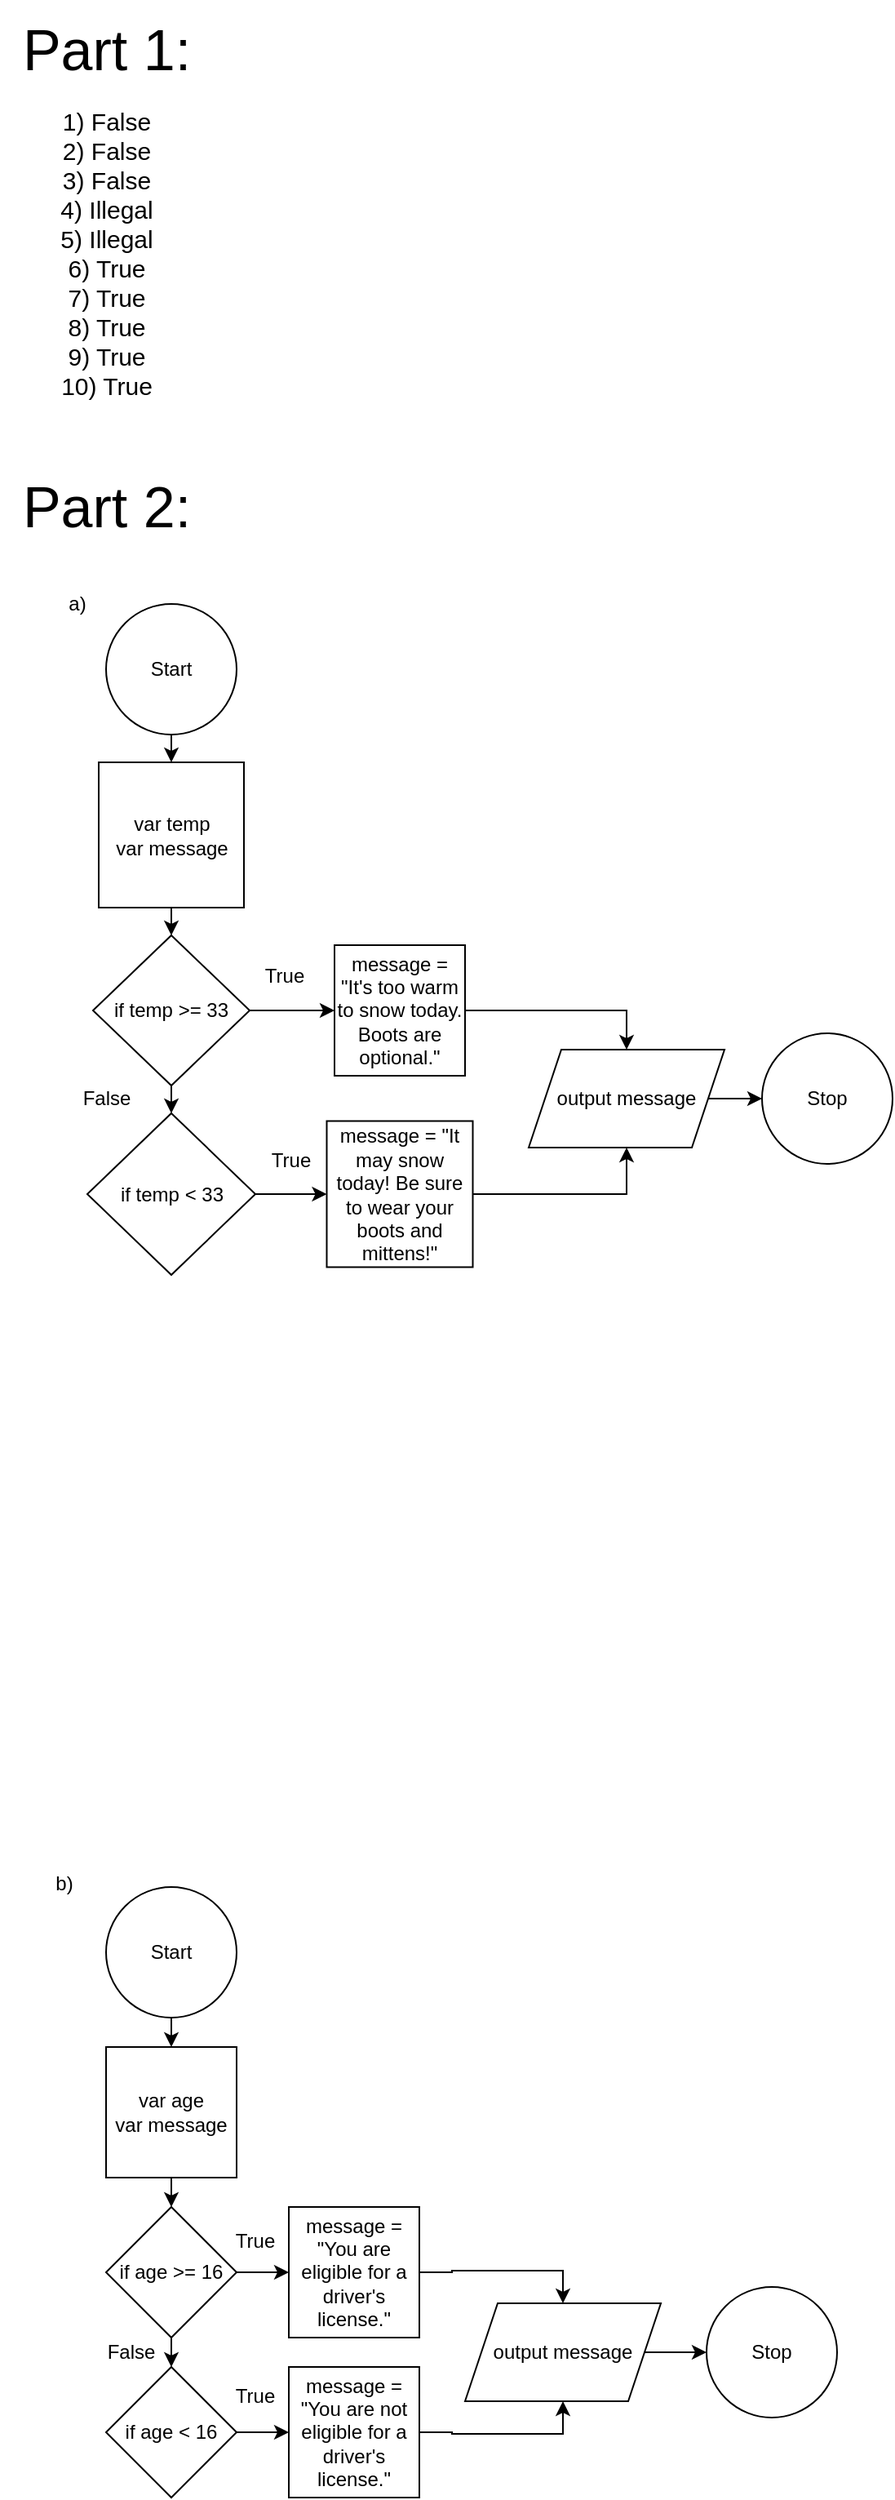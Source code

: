 <mxfile version="24.7.8">
  <diagram name="Page-1" id="uubvkQ-EZH9i1Xo36w5T">
    <mxGraphModel dx="1101" dy="527" grid="0" gridSize="10" guides="1" tooltips="1" connect="1" arrows="1" fold="1" page="1" pageScale="1" pageWidth="850" pageHeight="1100" math="0" shadow="0">
      <root>
        <mxCell id="0" />
        <mxCell id="1" parent="0" />
        <mxCell id="OTOWTnrWBPmuxcwwUDZx-1" value="&lt;font style=&quot;font-size: 15px;&quot;&gt;1) False&lt;/font&gt;&lt;div style=&quot;font-size: 15px;&quot;&gt;&lt;font style=&quot;font-size: 15px;&quot;&gt;2) False&lt;/font&gt;&lt;/div&gt;&lt;div style=&quot;font-size: 15px;&quot;&gt;&lt;font style=&quot;font-size: 15px;&quot;&gt;3) False&lt;/font&gt;&lt;/div&gt;&lt;div style=&quot;font-size: 15px;&quot;&gt;&lt;font style=&quot;font-size: 15px;&quot;&gt;4) Illegal&lt;/font&gt;&lt;/div&gt;&lt;div style=&quot;font-size: 15px;&quot;&gt;&lt;font style=&quot;font-size: 15px;&quot;&gt;5) Illegal&lt;/font&gt;&lt;/div&gt;&lt;div style=&quot;font-size: 15px;&quot;&gt;&lt;font style=&quot;font-size: 15px;&quot;&gt;6) True&lt;/font&gt;&lt;/div&gt;&lt;div style=&quot;font-size: 15px;&quot;&gt;&lt;font style=&quot;font-size: 15px;&quot;&gt;7) True&lt;/font&gt;&lt;/div&gt;&lt;div style=&quot;font-size: 15px;&quot;&gt;&lt;font style=&quot;font-size: 15px;&quot;&gt;8) True&lt;/font&gt;&lt;/div&gt;&lt;div style=&quot;font-size: 15px;&quot;&gt;&lt;font style=&quot;font-size: 15px;&quot;&gt;9) True&lt;/font&gt;&lt;/div&gt;&lt;div style=&quot;font-size: 15px;&quot;&gt;&lt;font style=&quot;font-size: 15px;&quot;&gt;10) True&lt;/font&gt;&lt;/div&gt;" style="text;html=1;align=center;verticalAlign=middle;resizable=0;points=[];autosize=1;strokeColor=none;fillColor=none;" vertex="1" parent="1">
          <mxGeometry x="40" y="60" width="80" height="190" as="geometry" />
        </mxCell>
        <mxCell id="OTOWTnrWBPmuxcwwUDZx-2" value="&lt;font style=&quot;font-size: 35px;&quot;&gt;Part 1:&lt;/font&gt;" style="text;html=1;align=center;verticalAlign=middle;resizable=0;points=[];autosize=1;strokeColor=none;fillColor=none;" vertex="1" parent="1">
          <mxGeometry x="15" width="130" height="60" as="geometry" />
        </mxCell>
        <mxCell id="OTOWTnrWBPmuxcwwUDZx-3" value="&lt;font style=&quot;font-size: 35px;&quot;&gt;Part 2:&lt;/font&gt;" style="text;html=1;align=center;verticalAlign=middle;resizable=0;points=[];autosize=1;strokeColor=none;fillColor=none;" vertex="1" parent="1">
          <mxGeometry x="15" y="280" width="130" height="60" as="geometry" />
        </mxCell>
        <mxCell id="OTOWTnrWBPmuxcwwUDZx-8" style="edgeStyle=orthogonalEdgeStyle;rounded=0;orthogonalLoop=1;jettySize=auto;html=1;exitX=0.5;exitY=1;exitDx=0;exitDy=0;entryX=0.5;entryY=0;entryDx=0;entryDy=0;" edge="1" parent="1" source="OTOWTnrWBPmuxcwwUDZx-4" target="OTOWTnrWBPmuxcwwUDZx-5">
          <mxGeometry relative="1" as="geometry" />
        </mxCell>
        <mxCell id="OTOWTnrWBPmuxcwwUDZx-4" value="Start" style="ellipse;whiteSpace=wrap;html=1;aspect=fixed;fillColor=none;" vertex="1" parent="1">
          <mxGeometry x="80" y="370" width="80" height="80" as="geometry" />
        </mxCell>
        <mxCell id="OTOWTnrWBPmuxcwwUDZx-9" style="edgeStyle=orthogonalEdgeStyle;rounded=0;orthogonalLoop=1;jettySize=auto;html=1;exitX=0.5;exitY=1;exitDx=0;exitDy=0;entryX=0.5;entryY=0;entryDx=0;entryDy=0;" edge="1" parent="1" source="OTOWTnrWBPmuxcwwUDZx-5" target="OTOWTnrWBPmuxcwwUDZx-6">
          <mxGeometry relative="1" as="geometry" />
        </mxCell>
        <mxCell id="OTOWTnrWBPmuxcwwUDZx-5" value="var temp&lt;div&gt;var message&lt;/div&gt;" style="whiteSpace=wrap;html=1;aspect=fixed;fillColor=none;labelBackgroundColor=none;" vertex="1" parent="1">
          <mxGeometry x="75.5" y="467" width="89" height="89" as="geometry" />
        </mxCell>
        <mxCell id="OTOWTnrWBPmuxcwwUDZx-10" style="edgeStyle=orthogonalEdgeStyle;rounded=0;orthogonalLoop=1;jettySize=auto;html=1;exitX=0.5;exitY=1;exitDx=0;exitDy=0;entryX=0.5;entryY=0;entryDx=0;entryDy=0;" edge="1" parent="1" source="OTOWTnrWBPmuxcwwUDZx-6" target="OTOWTnrWBPmuxcwwUDZx-7">
          <mxGeometry relative="1" as="geometry" />
        </mxCell>
        <mxCell id="OTOWTnrWBPmuxcwwUDZx-13" style="edgeStyle=orthogonalEdgeStyle;rounded=0;orthogonalLoop=1;jettySize=auto;html=1;exitX=1;exitY=0.5;exitDx=0;exitDy=0;entryX=0;entryY=0.5;entryDx=0;entryDy=0;" edge="1" parent="1" source="OTOWTnrWBPmuxcwwUDZx-6" target="OTOWTnrWBPmuxcwwUDZx-11">
          <mxGeometry relative="1" as="geometry" />
        </mxCell>
        <mxCell id="OTOWTnrWBPmuxcwwUDZx-6" value="if temp &amp;gt;= 33" style="rhombus;whiteSpace=wrap;html=1;fillColor=none;" vertex="1" parent="1">
          <mxGeometry x="72" y="573" width="96" height="92" as="geometry" />
        </mxCell>
        <mxCell id="OTOWTnrWBPmuxcwwUDZx-14" style="edgeStyle=orthogonalEdgeStyle;rounded=0;orthogonalLoop=1;jettySize=auto;html=1;exitX=1;exitY=0.5;exitDx=0;exitDy=0;entryX=0;entryY=0.5;entryDx=0;entryDy=0;" edge="1" parent="1" source="OTOWTnrWBPmuxcwwUDZx-7" target="OTOWTnrWBPmuxcwwUDZx-12">
          <mxGeometry relative="1" as="geometry" />
        </mxCell>
        <mxCell id="OTOWTnrWBPmuxcwwUDZx-7" value="if temp &amp;lt; 33" style="rhombus;whiteSpace=wrap;html=1;fillColor=none;" vertex="1" parent="1">
          <mxGeometry x="68.5" y="682" width="103" height="99" as="geometry" />
        </mxCell>
        <mxCell id="OTOWTnrWBPmuxcwwUDZx-17" style="edgeStyle=orthogonalEdgeStyle;rounded=0;orthogonalLoop=1;jettySize=auto;html=1;exitX=1;exitY=0.5;exitDx=0;exitDy=0;entryX=0.5;entryY=0;entryDx=0;entryDy=0;" edge="1" parent="1" source="OTOWTnrWBPmuxcwwUDZx-11" target="OTOWTnrWBPmuxcwwUDZx-15">
          <mxGeometry relative="1" as="geometry" />
        </mxCell>
        <mxCell id="OTOWTnrWBPmuxcwwUDZx-11" value="message = &quot;It&#39;s too warm to snow today. Boots are optional.&quot;" style="whiteSpace=wrap;html=1;aspect=fixed;fillColor=none;" vertex="1" parent="1">
          <mxGeometry x="220" y="579" width="80" height="80" as="geometry" />
        </mxCell>
        <mxCell id="OTOWTnrWBPmuxcwwUDZx-18" style="edgeStyle=orthogonalEdgeStyle;rounded=0;orthogonalLoop=1;jettySize=auto;html=1;exitX=1;exitY=0.5;exitDx=0;exitDy=0;entryX=0.5;entryY=1;entryDx=0;entryDy=0;" edge="1" parent="1" source="OTOWTnrWBPmuxcwwUDZx-12" target="OTOWTnrWBPmuxcwwUDZx-15">
          <mxGeometry relative="1" as="geometry" />
        </mxCell>
        <mxCell id="OTOWTnrWBPmuxcwwUDZx-12" value="message = &quot;It may snow today! Be sure to wear your boots and mittens!&quot;" style="whiteSpace=wrap;html=1;aspect=fixed;fillColor=none;" vertex="1" parent="1">
          <mxGeometry x="215.25" y="686.75" width="89.5" height="89.5" as="geometry" />
        </mxCell>
        <mxCell id="OTOWTnrWBPmuxcwwUDZx-19" style="edgeStyle=orthogonalEdgeStyle;rounded=0;orthogonalLoop=1;jettySize=auto;html=1;exitX=1;exitY=0.5;exitDx=0;exitDy=0;entryX=0;entryY=0.5;entryDx=0;entryDy=0;" edge="1" parent="1" source="OTOWTnrWBPmuxcwwUDZx-15" target="OTOWTnrWBPmuxcwwUDZx-16">
          <mxGeometry relative="1" as="geometry" />
        </mxCell>
        <mxCell id="OTOWTnrWBPmuxcwwUDZx-15" value="output message" style="shape=parallelogram;perimeter=parallelogramPerimeter;whiteSpace=wrap;html=1;fixedSize=1;fillColor=none;" vertex="1" parent="1">
          <mxGeometry x="339" y="643" width="120" height="60" as="geometry" />
        </mxCell>
        <mxCell id="OTOWTnrWBPmuxcwwUDZx-16" value="Stop" style="ellipse;whiteSpace=wrap;html=1;aspect=fixed;fillColor=none;" vertex="1" parent="1">
          <mxGeometry x="482" y="633" width="80" height="80" as="geometry" />
        </mxCell>
        <mxCell id="OTOWTnrWBPmuxcwwUDZx-20" value="False" style="text;html=1;align=center;verticalAlign=middle;resizable=0;points=[];autosize=1;strokeColor=none;fillColor=none;" vertex="1" parent="1">
          <mxGeometry x="56.5" y="660" width="47" height="26" as="geometry" />
        </mxCell>
        <mxCell id="OTOWTnrWBPmuxcwwUDZx-21" value="True" style="text;html=1;align=center;verticalAlign=middle;resizable=0;points=[];autosize=1;strokeColor=none;fillColor=none;" vertex="1" parent="1">
          <mxGeometry x="168" y="585" width="42" height="26" as="geometry" />
        </mxCell>
        <mxCell id="OTOWTnrWBPmuxcwwUDZx-22" value="True" style="text;html=1;align=center;verticalAlign=middle;resizable=0;points=[];autosize=1;strokeColor=none;fillColor=none;" vertex="1" parent="1">
          <mxGeometry x="171.5" y="698" width="42" height="26" as="geometry" />
        </mxCell>
        <mxCell id="OTOWTnrWBPmuxcwwUDZx-23" value="a)" style="text;html=1;align=center;verticalAlign=middle;resizable=0;points=[];autosize=1;strokeColor=none;fillColor=none;" vertex="1" parent="1">
          <mxGeometry x="47" y="357" width="29" height="26" as="geometry" />
        </mxCell>
        <mxCell id="OTOWTnrWBPmuxcwwUDZx-34" style="edgeStyle=orthogonalEdgeStyle;rounded=0;orthogonalLoop=1;jettySize=auto;html=1;exitX=0.5;exitY=1;exitDx=0;exitDy=0;entryX=0.5;entryY=0;entryDx=0;entryDy=0;" edge="1" parent="1" source="OTOWTnrWBPmuxcwwUDZx-25" target="OTOWTnrWBPmuxcwwUDZx-27">
          <mxGeometry relative="1" as="geometry" />
        </mxCell>
        <mxCell id="OTOWTnrWBPmuxcwwUDZx-25" value="Start" style="ellipse;whiteSpace=wrap;html=1;aspect=fixed;fillColor=none;" vertex="1" parent="1">
          <mxGeometry x="80" y="1156" width="80" height="80" as="geometry" />
        </mxCell>
        <mxCell id="OTOWTnrWBPmuxcwwUDZx-26" value="b)" style="text;html=1;align=center;verticalAlign=middle;resizable=0;points=[];autosize=1;strokeColor=none;fillColor=none;" vertex="1" parent="1">
          <mxGeometry x="39" y="1141" width="29" height="26" as="geometry" />
        </mxCell>
        <mxCell id="OTOWTnrWBPmuxcwwUDZx-35" style="edgeStyle=orthogonalEdgeStyle;rounded=0;orthogonalLoop=1;jettySize=auto;html=1;exitX=0.5;exitY=1;exitDx=0;exitDy=0;entryX=0.5;entryY=0;entryDx=0;entryDy=0;" edge="1" parent="1" source="OTOWTnrWBPmuxcwwUDZx-27" target="OTOWTnrWBPmuxcwwUDZx-28">
          <mxGeometry relative="1" as="geometry" />
        </mxCell>
        <mxCell id="OTOWTnrWBPmuxcwwUDZx-27" value="var age&lt;div&gt;var message&lt;/div&gt;" style="whiteSpace=wrap;html=1;aspect=fixed;fillColor=none;" vertex="1" parent="1">
          <mxGeometry x="80" y="1254" width="80" height="80" as="geometry" />
        </mxCell>
        <mxCell id="OTOWTnrWBPmuxcwwUDZx-36" style="edgeStyle=orthogonalEdgeStyle;rounded=0;orthogonalLoop=1;jettySize=auto;html=1;exitX=0.5;exitY=1;exitDx=0;exitDy=0;entryX=0.5;entryY=0;entryDx=0;entryDy=0;" edge="1" parent="1" source="OTOWTnrWBPmuxcwwUDZx-28" target="OTOWTnrWBPmuxcwwUDZx-29">
          <mxGeometry relative="1" as="geometry" />
        </mxCell>
        <mxCell id="OTOWTnrWBPmuxcwwUDZx-37" style="edgeStyle=orthogonalEdgeStyle;rounded=0;orthogonalLoop=1;jettySize=auto;html=1;exitX=1;exitY=0.5;exitDx=0;exitDy=0;" edge="1" parent="1" source="OTOWTnrWBPmuxcwwUDZx-28" target="OTOWTnrWBPmuxcwwUDZx-30">
          <mxGeometry relative="1" as="geometry" />
        </mxCell>
        <mxCell id="OTOWTnrWBPmuxcwwUDZx-28" value="if age &amp;gt;= 16" style="rhombus;whiteSpace=wrap;html=1;fillColor=none;" vertex="1" parent="1">
          <mxGeometry x="80" y="1352" width="80" height="80" as="geometry" />
        </mxCell>
        <mxCell id="OTOWTnrWBPmuxcwwUDZx-38" style="edgeStyle=orthogonalEdgeStyle;rounded=0;orthogonalLoop=1;jettySize=auto;html=1;exitX=1;exitY=0.5;exitDx=0;exitDy=0;" edge="1" parent="1" source="OTOWTnrWBPmuxcwwUDZx-29" target="OTOWTnrWBPmuxcwwUDZx-31">
          <mxGeometry relative="1" as="geometry" />
        </mxCell>
        <mxCell id="OTOWTnrWBPmuxcwwUDZx-29" value="if age &amp;lt; 16" style="rhombus;whiteSpace=wrap;html=1;fillColor=none;" vertex="1" parent="1">
          <mxGeometry x="80" y="1450" width="80" height="80" as="geometry" />
        </mxCell>
        <mxCell id="OTOWTnrWBPmuxcwwUDZx-39" style="edgeStyle=orthogonalEdgeStyle;rounded=0;orthogonalLoop=1;jettySize=auto;html=1;exitX=1;exitY=0.5;exitDx=0;exitDy=0;entryX=0.5;entryY=0;entryDx=0;entryDy=0;" edge="1" parent="1" source="OTOWTnrWBPmuxcwwUDZx-30" target="OTOWTnrWBPmuxcwwUDZx-32">
          <mxGeometry relative="1" as="geometry" />
        </mxCell>
        <mxCell id="OTOWTnrWBPmuxcwwUDZx-30" value="message = &quot;You are eligible for a driver&#39;s license.&quot;" style="whiteSpace=wrap;html=1;aspect=fixed;fillColor=none;" vertex="1" parent="1">
          <mxGeometry x="192" y="1352" width="80" height="80" as="geometry" />
        </mxCell>
        <mxCell id="OTOWTnrWBPmuxcwwUDZx-40" style="edgeStyle=orthogonalEdgeStyle;rounded=0;orthogonalLoop=1;jettySize=auto;html=1;exitX=1;exitY=0.5;exitDx=0;exitDy=0;entryX=0.5;entryY=1;entryDx=0;entryDy=0;" edge="1" parent="1" source="OTOWTnrWBPmuxcwwUDZx-31" target="OTOWTnrWBPmuxcwwUDZx-32">
          <mxGeometry relative="1" as="geometry" />
        </mxCell>
        <mxCell id="OTOWTnrWBPmuxcwwUDZx-31" value="message = &quot;You are not eligible for a driver&#39;s license.&quot;" style="whiteSpace=wrap;html=1;aspect=fixed;fillColor=none;" vertex="1" parent="1">
          <mxGeometry x="192" y="1450" width="80" height="80" as="geometry" />
        </mxCell>
        <mxCell id="OTOWTnrWBPmuxcwwUDZx-41" style="edgeStyle=orthogonalEdgeStyle;rounded=0;orthogonalLoop=1;jettySize=auto;html=1;exitX=1;exitY=0.5;exitDx=0;exitDy=0;" edge="1" parent="1" source="OTOWTnrWBPmuxcwwUDZx-32" target="OTOWTnrWBPmuxcwwUDZx-33">
          <mxGeometry relative="1" as="geometry" />
        </mxCell>
        <mxCell id="OTOWTnrWBPmuxcwwUDZx-32" value="output message" style="shape=parallelogram;perimeter=parallelogramPerimeter;whiteSpace=wrap;html=1;fixedSize=1;fillColor=none;" vertex="1" parent="1">
          <mxGeometry x="300" y="1411" width="120" height="60" as="geometry" />
        </mxCell>
        <mxCell id="OTOWTnrWBPmuxcwwUDZx-33" value="Stop" style="ellipse;whiteSpace=wrap;html=1;aspect=fixed;fillColor=none;" vertex="1" parent="1">
          <mxGeometry x="448" y="1401" width="80" height="80" as="geometry" />
        </mxCell>
        <mxCell id="OTOWTnrWBPmuxcwwUDZx-42" value="True" style="text;html=1;align=center;verticalAlign=middle;resizable=0;points=[];autosize=1;strokeColor=none;fillColor=none;" vertex="1" parent="1">
          <mxGeometry x="150" y="1360" width="42" height="26" as="geometry" />
        </mxCell>
        <mxCell id="OTOWTnrWBPmuxcwwUDZx-43" value="True" style="text;html=1;align=center;verticalAlign=middle;resizable=0;points=[];autosize=1;strokeColor=none;fillColor=none;" vertex="1" parent="1">
          <mxGeometry x="150" y="1455" width="42" height="26" as="geometry" />
        </mxCell>
        <mxCell id="OTOWTnrWBPmuxcwwUDZx-44" value="False" style="text;html=1;align=center;verticalAlign=middle;resizable=0;points=[];autosize=1;strokeColor=none;fillColor=none;" vertex="1" parent="1">
          <mxGeometry x="71" y="1428" width="47" height="26" as="geometry" />
        </mxCell>
      </root>
    </mxGraphModel>
  </diagram>
</mxfile>
